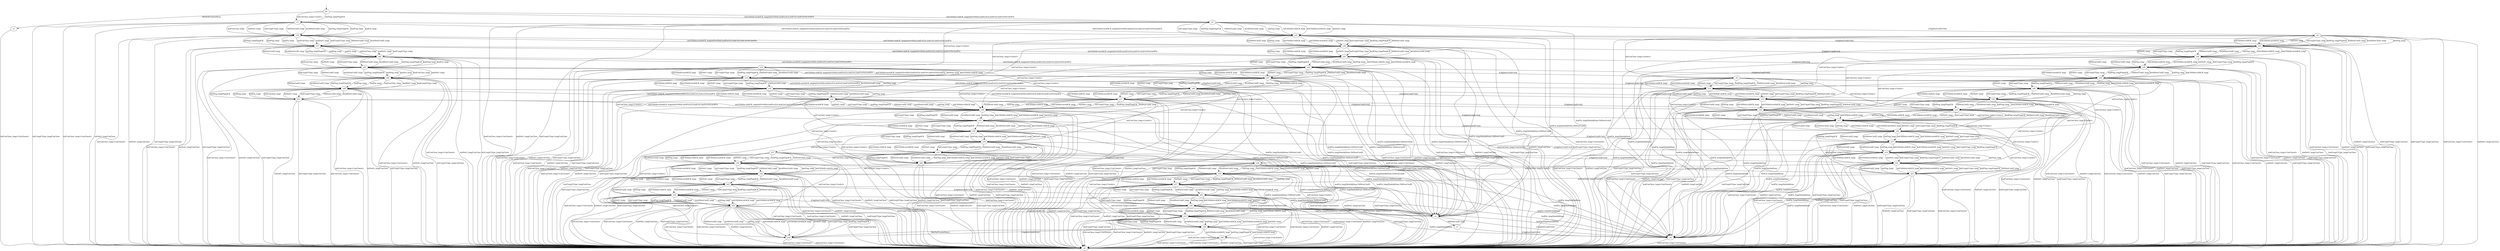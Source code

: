 digraph "../results/s2n-quicModels/s2n-quic-B-B-l-0/learnedModel" {
s0 [label=s0];
s1 [label=s1];
s2 [label=s2];
s3 [label=s3];
s4 [label=s4];
s5 [label=s5];
s6 [label=s6];
s7 [label=s7];
s8 [label=s8];
s9 [label=s9];
s10 [label=s10];
s11 [label=s11];
s12 [label=s12];
s13 [label=s13];
s14 [label=s14];
s15 [label=s15];
s16 [label=s16];
s17 [label=s17];
s18 [label=s18];
s19 [label=s19];
s20 [label=s20];
s21 [label=s21];
s22 [label=s22];
s23 [label=s23];
s24 [label=s24];
s25 [label=s25];
s26 [label=s26];
s27 [label=s27];
s28 [label=s28];
s29 [label=s29];
s30 [label=s30];
s31 [label=s31];
s32 [label=s32];
s33 [label=s33];
s34 [label=s34];
s35 [label=s35];
s36 [label=s36];
s37 [label=s37];
s38 [label=s38];
s39 [label=s39];
s40 [label=s40];
s41 [label=s41];
s42 [label=s42];
s43 [label=s43];
s44 [label=s44];
s45 [label=s45];
s46 [label=s46];
s47 [label=s47];
s48 [label=s48];
s49 [label=s49];
s50 [label=s50];
s51 [label=s51];
s52 [label=s52];
s53 [label=s53];
s54 [label=s54];
s55 [label=s55];
s56 [label=s56];
s57 [label=s57];
s58 [label=s58];
s59 [label=s59];
s60 [label=s60];
s61 [label=s61];
s62 [label=s62];
s63 [label=s63];
s64 [label=s64];
s0 -> s3  [label="initPing_long/PingACK "];
s0 -> s3  [label="initConClose_long/<ConAct> "];
s0 -> s2  [label="initCltHello-vldACK_long/initSvrHello,hndEncExt,hndCert,hndCertVer,hndFin "];
s0 -> s2  [label="initCltHello-invldACK_long/initSvrHello,hndEncExt,hndCert,hndCertVer,hndFin "];
s0 -> s1  [label="[RmPadFrmInitPkts]/ "];
s1 -> s6  [label="initConClose_long/<ConClosed> "];
s2 -> s35  [label="initPing_long/ "];
s2 -> s10  [label="initConClose_long/<ConAct> "];
s2 -> s35  [label="initCltHello-vldACK_long/ "];
s2 -> s35  [label="initCltHello-invldACK_long/ "];
s2 -> s35  [label="initNoFr_long/ "];
s2 -> s35  [label="initUnxpFrType_long/ "];
s2 -> s35  [label="hndPing_long/PingACK "];
s2 -> s5  [label="hndFin_long/HndshkDone,VldNewConID "];
s2 -> s6  [label="hndConClose_long/<ConClosed> "];
s2 -> s6  [label="hndNoFr_long/ConClose "];
s2 -> s6  [label="hndUnxpFrType_long/ConClose "];
s2 -> s35  [label="VldNewConID_long/ "];
s2 -> s35  [label="InvldNewConID_long/ "];
s2 -> s4  [label="[ChgDestConID-Ori]/ "];
s3 -> s34  [label="initPing_long/PingACK "];
s3 -> s6  [label="initConClose_long/<ConClosed> "];
s3 -> s35  [label="initCltHello-vldACK_long/initSvrHello,hndEncExt,hndCert,hndCertVer,hndFin "];
s3 -> s35  [label="initCltHello-invldACK_long/initSvrHello,hndEncExt,hndCert,hndCertVer,hndFin "];
s3 -> s6  [label="initNoFr_long/ConClose "];
s3 -> s6  [label="initUnxpFrType_long/ConClose "];
s3 -> s34  [label="hndPing_long/ "];
s3 -> s34  [label="hndFin_long/ "];
s3 -> s34  [label="hndConClose_long/ "];
s3 -> s34  [label="hndNoFr_long/ "];
s3 -> s34  [label="hndUnxpFrType_long/ "];
s3 -> s34  [label="VldNewConID_long/ "];
s3 -> s34  [label="InvldNewConID_long/ "];
s4 -> s33  [label="initPing_long/ "];
s4 -> s9  [label="initConClose_long/<ConAct> "];
s4 -> s33  [label="initCltHello-vldACK_long/ "];
s4 -> s33  [label="initCltHello-invldACK_long/ "];
s4 -> s33  [label="initNoFr_long/ "];
s4 -> s33  [label="initUnxpFrType_long/ "];
s4 -> s33  [label="hndPing_long/PingACK "];
s4 -> s8  [label="hndFin_long/HndshkDone "];
s4 -> s6  [label="hndConClose_long/<ConClosed> "];
s4 -> s6  [label="hndNoFr_long/ConClose "];
s4 -> s6  [label="hndUnxpFrType_long/ConClose "];
s4 -> s33  [label="VldNewConID_long/ "];
s4 -> s33  [label="InvldNewConID_long/ "];
s5 -> s7  [label="VldNewConID_long/ "];
s5 -> s8  [label="[ChgDestConID-Ori]/ "];
s7 -> s8  [label="[ChgDestConID-Ori]/ "];
s8 -> s6  [label="hndConClose_long/<ConClosed> "];
s9 -> s14  [label="initPing_long/ "];
s9 -> s13  [label="initConClose_long/<ConAct> "];
s9 -> s14  [label="initCltHello-vldACK_long/ "];
s9 -> s14  [label="initCltHello-invldACK_long/ "];
s9 -> s14  [label="initNoFr_long/ "];
s9 -> s14  [label="initUnxpFrType_long/ "];
s9 -> s14  [label="hndPing_long/PingACK "];
s9 -> s8  [label="hndFin_long/HndshkDone "];
s9 -> s6  [label="hndConClose_long/<ConClosed> "];
s9 -> s6  [label="hndNoFr_long/ConClose "];
s9 -> s6  [label="hndUnxpFrType_long/ConClose "];
s9 -> s14  [label="VldNewConID_long/ "];
s9 -> s14  [label="InvldNewConID_long/ "];
s10 -> s12  [label="initPing_long/ "];
s10 -> s11  [label="initConClose_long/<ConAct> "];
s10 -> s12  [label="initCltHello-vldACK_long/ "];
s10 -> s12  [label="initCltHello-invldACK_long/ "];
s10 -> s12  [label="initNoFr_long/ "];
s10 -> s12  [label="initUnxpFrType_long/ "];
s10 -> s12  [label="hndPing_long/PingACK "];
s10 -> s5  [label="hndFin_long/HndshkDone,VldNewConID "];
s10 -> s6  [label="hndConClose_long/<ConClosed> "];
s10 -> s6  [label="hndNoFr_long/ConClose "];
s10 -> s6  [label="hndUnxpFrType_long/ConClose "];
s10 -> s12  [label="VldNewConID_long/ "];
s10 -> s12  [label="InvldNewConID_long/ "];
s10 -> s9  [label="[ChgDestConID-Ori]/ "];
s11 -> s20  [label="initPing_long/ "];
s11 -> s19  [label="initConClose_long/<ConAct> "];
s11 -> s20  [label="initCltHello-vldACK_long/ "];
s11 -> s20  [label="initCltHello-invldACK_long/ "];
s11 -> s20  [label="initNoFr_long/ "];
s11 -> s20  [label="initUnxpFrType_long/ "];
s11 -> s20  [label="hndPing_long/PingACK "];
s11 -> s5  [label="hndFin_long/HndshkDone,VldNewConID "];
s11 -> s6  [label="hndConClose_long/<ConClosed> "];
s11 -> s6  [label="hndNoFr_long/ConClose "];
s11 -> s6  [label="hndUnxpFrType_long/ConClose "];
s11 -> s20  [label="VldNewConID_long/ "];
s11 -> s20  [label="InvldNewConID_long/ "];
s11 -> s13  [label="[ChgDestConID-Ori]/ "];
s12 -> s18  [label="initPing_long/ "];
s12 -> s20  [label="initConClose_long/<ConAct> "];
s12 -> s18  [label="initCltHello-vldACK_long/ "];
s12 -> s18  [label="initCltHello-invldACK_long/ "];
s12 -> s18  [label="initNoFr_long/ "];
s12 -> s18  [label="initUnxpFrType_long/ "];
s12 -> s18  [label="hndPing_long/PingACK "];
s12 -> s5  [label="hndFin_long/HndshkDone,VldNewConID "];
s12 -> s6  [label="hndConClose_long/<ConClosed> "];
s12 -> s6  [label="hndNoFr_long/ConClose "];
s12 -> s6  [label="hndUnxpFrType_long/ConClose "];
s12 -> s18  [label="VldNewConID_long/ "];
s12 -> s18  [label="InvldNewConID_long/ "];
s12 -> s14  [label="[ChgDestConID-Ori]/ "];
s13 -> s17  [label="initPing_long/ "];
s13 -> s16  [label="initConClose_long/<ConAct> "];
s13 -> s17  [label="initCltHello-vldACK_long/ "];
s13 -> s17  [label="initCltHello-invldACK_long/ "];
s13 -> s17  [label="initNoFr_long/ "];
s13 -> s17  [label="initUnxpFrType_long/ "];
s13 -> s17  [label="hndPing_long/PingACK "];
s13 -> s8  [label="hndFin_long/HndshkDone "];
s13 -> s6  [label="hndConClose_long/<ConClosed> "];
s13 -> s6  [label="hndNoFr_long/ConClose "];
s13 -> s6  [label="hndUnxpFrType_long/ConClose "];
s13 -> s17  [label="VldNewConID_long/ "];
s13 -> s17  [label="InvldNewConID_long/ "];
s14 -> s15  [label="initPing_long/ "];
s14 -> s17  [label="initConClose_long/<ConAct> "];
s14 -> s15  [label="initCltHello-vldACK_long/ "];
s14 -> s15  [label="initCltHello-invldACK_long/ "];
s14 -> s15  [label="initNoFr_long/ "];
s14 -> s15  [label="initUnxpFrType_long/ "];
s14 -> s15  [label="hndPing_long/PingACK "];
s14 -> s8  [label="hndFin_long/HndshkDone "];
s14 -> s6  [label="hndConClose_long/<ConClosed> "];
s14 -> s6  [label="hndNoFr_long/ConClose "];
s14 -> s6  [label="hndUnxpFrType_long/ConClose "];
s14 -> s15  [label="VldNewConID_long/ "];
s14 -> s15  [label="InvldNewConID_long/ "];
s15 -> s32  [label="initPing_long/ "];
s15 -> s26  [label="initConClose_long/<ConAct> "];
s15 -> s32  [label="initCltHello-vldACK_long/ "];
s15 -> s32  [label="initCltHello-invldACK_long/ "];
s15 -> s32  [label="initNoFr_long/ "];
s15 -> s32  [label="initUnxpFrType_long/ "];
s15 -> s32  [label="hndPing_long/PingACK "];
s15 -> s8  [label="hndFin_long/HndshkDone "];
s15 -> s6  [label="hndConClose_long/<ConClosed> "];
s15 -> s6  [label="hndNoFr_long/ConClose "];
s15 -> s6  [label="hndUnxpFrType_long/ConClose "];
s15 -> s32  [label="VldNewConID_long/ "];
s15 -> s32  [label="InvldNewConID_long/ "];
s16 -> s25  [label="initPing_long/ "];
s16 -> s24  [label="initConClose_long/<ConAct> "];
s16 -> s25  [label="initCltHello-vldACK_long/ "];
s16 -> s25  [label="initCltHello-invldACK_long/ "];
s16 -> s25  [label="initNoFr_long/ "];
s16 -> s25  [label="initUnxpFrType_long/ "];
s16 -> s25  [label="hndPing_long/PingACK "];
s16 -> s8  [label="hndFin_long/HndshkDone "];
s16 -> s6  [label="hndConClose_long/<ConClosed> "];
s16 -> s6  [label="hndNoFr_long/ConClose "];
s16 -> s6  [label="hndUnxpFrType_long/ConClose "];
s16 -> s25  [label="VldNewConID_long/ "];
s16 -> s25  [label="InvldNewConID_long/ "];
s17 -> s26  [label="initPing_long/ "];
s17 -> s25  [label="initConClose_long/<ConAct> "];
s17 -> s26  [label="initCltHello-vldACK_long/ "];
s17 -> s26  [label="initCltHello-invldACK_long/ "];
s17 -> s26  [label="initNoFr_long/ "];
s17 -> s26  [label="initUnxpFrType_long/ "];
s17 -> s26  [label="hndPing_long/PingACK "];
s17 -> s8  [label="hndFin_long/HndshkDone "];
s17 -> s6  [label="hndConClose_long/<ConClosed> "];
s17 -> s6  [label="hndNoFr_long/ConClose "];
s17 -> s6  [label="hndUnxpFrType_long/ConClose "];
s17 -> s26  [label="VldNewConID_long/ "];
s17 -> s26  [label="InvldNewConID_long/ "];
s18 -> s31  [label="initPing_long/ "];
s18 -> s23  [label="initConClose_long/<ConAct> "];
s18 -> s31  [label="initCltHello-vldACK_long/ "];
s18 -> s31  [label="initCltHello-invldACK_long/ "];
s18 -> s31  [label="initNoFr_long/ "];
s18 -> s31  [label="initUnxpFrType_long/ "];
s18 -> s31  [label="hndPing_long/PingACK "];
s18 -> s5  [label="hndFin_long/HndshkDone,VldNewConID "];
s18 -> s6  [label="hndConClose_long/<ConClosed> "];
s18 -> s6  [label="hndNoFr_long/ConClose "];
s18 -> s6  [label="hndUnxpFrType_long/ConClose "];
s18 -> s31  [label="VldNewConID_long/ "];
s18 -> s31  [label="InvldNewConID_long/ "];
s18 -> s15  [label="[ChgDestConID-Ori]/ "];
s19 -> s22  [label="initPing_long/ "];
s19 -> s21  [label="initConClose_long/<ConAct> "];
s19 -> s22  [label="initCltHello-vldACK_long/ "];
s19 -> s22  [label="initCltHello-invldACK_long/ "];
s19 -> s22  [label="initNoFr_long/ "];
s19 -> s22  [label="initUnxpFrType_long/ "];
s19 -> s22  [label="hndPing_long/PingACK "];
s19 -> s5  [label="hndFin_long/HndshkDone,VldNewConID "];
s19 -> s6  [label="hndConClose_long/<ConClosed> "];
s19 -> s6  [label="hndNoFr_long/ConClose "];
s19 -> s6  [label="hndUnxpFrType_long/ConClose "];
s19 -> s22  [label="VldNewConID_long/ "];
s19 -> s22  [label="InvldNewConID_long/ "];
s19 -> s16  [label="[ChgDestConID-Ori]/ "];
s20 -> s23  [label="initPing_long/ "];
s20 -> s22  [label="initConClose_long/<ConAct> "];
s20 -> s23  [label="initCltHello-vldACK_long/ "];
s20 -> s23  [label="initCltHello-invldACK_long/ "];
s20 -> s23  [label="initNoFr_long/ "];
s20 -> s23  [label="initUnxpFrType_long/ "];
s20 -> s23  [label="hndPing_long/PingACK "];
s20 -> s5  [label="hndFin_long/HndshkDone,VldNewConID "];
s20 -> s6  [label="hndConClose_long/<ConClosed> "];
s20 -> s6  [label="hndNoFr_long/ConClose "];
s20 -> s6  [label="hndUnxpFrType_long/ConClose "];
s20 -> s23  [label="VldNewConID_long/ "];
s20 -> s23  [label="InvldNewConID_long/ "];
s20 -> s17  [label="[ChgDestConID-Ori]/ "];
s21 -> s55  [label="initPing_long/ "];
s21 -> s30  [label="initConClose_long/<ConAct> "];
s21 -> s55  [label="initCltHello-vldACK_long/ "];
s21 -> s55  [label="initCltHello-invldACK_long/ "];
s21 -> s55  [label="initNoFr_long/ "];
s21 -> s55  [label="initUnxpFrType_long/ "];
s21 -> s55  [label="hndPing_long/PingACK "];
s21 -> s5  [label="hndFin_long/HndshkDone,VldNewConID "];
s21 -> s6  [label="hndConClose_long/<ConClosed> "];
s21 -> s6  [label="hndNoFr_long/ConClose "];
s21 -> s6  [label="hndUnxpFrType_long/ConClose "];
s21 -> s55  [label="VldNewConID_long/ "];
s21 -> s55  [label="InvldNewConID_long/ "];
s21 -> s24  [label="[ChgDestConID-Ori]/ "];
s22 -> s64  [label="initPing_long/ "];
s22 -> s55  [label="initConClose_long/<ConAct> "];
s22 -> s64  [label="initCltHello-vldACK_long/ "];
s22 -> s64  [label="initCltHello-invldACK_long/ "];
s22 -> s64  [label="initNoFr_long/ "];
s22 -> s64  [label="initUnxpFrType_long/ "];
s22 -> s64  [label="hndPing_long/PingACK "];
s22 -> s5  [label="hndFin_long/HndshkDone,VldNewConID "];
s22 -> s6  [label="hndConClose_long/<ConClosed> "];
s22 -> s6  [label="hndNoFr_long/ConClose "];
s22 -> s6  [label="hndUnxpFrType_long/ConClose "];
s22 -> s64  [label="VldNewConID_long/ "];
s22 -> s64  [label="InvldNewConID_long/ "];
s22 -> s25  [label="[ChgDestConID-Ori]/ "];
s23 -> s29  [label="initPing_long/ "];
s23 -> s64  [label="initConClose_long/<ConAct> "];
s23 -> s29  [label="initCltHello-vldACK_long/ "];
s23 -> s29  [label="initCltHello-invldACK_long/ "];
s23 -> s29  [label="initNoFr_long/ "];
s23 -> s29  [label="initUnxpFrType_long/ "];
s23 -> s29  [label="hndPing_long/PingACK "];
s23 -> s5  [label="hndFin_long/HndshkDone,VldNewConID "];
s23 -> s6  [label="hndConClose_long/<ConClosed> "];
s23 -> s6  [label="hndNoFr_long/ConClose "];
s23 -> s6  [label="hndUnxpFrType_long/ConClose "];
s23 -> s29  [label="VldNewConID_long/ "];
s23 -> s29  [label="InvldNewConID_long/ "];
s23 -> s26  [label="[ChgDestConID-Ori]/ "];
s24 -> s54  [label="initPing_long/ "];
s24 -> s28  [label="initConClose_long/<ConAct> "];
s24 -> s54  [label="initCltHello-vldACK_long/ "];
s24 -> s54  [label="initCltHello-invldACK_long/ "];
s24 -> s54  [label="initNoFr_long/ "];
s24 -> s54  [label="initUnxpFrType_long/ "];
s24 -> s54  [label="hndPing_long/PingACK "];
s24 -> s8  [label="hndFin_long/HndshkDone "];
s24 -> s6  [label="hndConClose_long/<ConClosed> "];
s24 -> s6  [label="hndNoFr_long/ConClose "];
s24 -> s6  [label="hndUnxpFrType_long/ConClose "];
s24 -> s54  [label="VldNewConID_long/ "];
s24 -> s54  [label="InvldNewConID_long/ "];
s25 -> s63  [label="initPing_long/ "];
s25 -> s54  [label="initConClose_long/<ConAct> "];
s25 -> s63  [label="initCltHello-vldACK_long/ "];
s25 -> s63  [label="initCltHello-invldACK_long/ "];
s25 -> s63  [label="initNoFr_long/ "];
s25 -> s63  [label="initUnxpFrType_long/ "];
s25 -> s63  [label="hndPing_long/PingACK "];
s25 -> s8  [label="hndFin_long/HndshkDone "];
s25 -> s6  [label="hndConClose_long/<ConClosed> "];
s25 -> s6  [label="hndNoFr_long/ConClose "];
s25 -> s6  [label="hndUnxpFrType_long/ConClose "];
s25 -> s63  [label="VldNewConID_long/ "];
s25 -> s63  [label="InvldNewConID_long/ "];
s26 -> s27  [label="initPing_long/ "];
s26 -> s63  [label="initConClose_long/<ConAct> "];
s26 -> s27  [label="initCltHello-vldACK_long/ "];
s26 -> s27  [label="initCltHello-invldACK_long/ "];
s26 -> s27  [label="initNoFr_long/ "];
s26 -> s27  [label="initUnxpFrType_long/ "];
s26 -> s27  [label="hndPing_long/PingACK "];
s26 -> s8  [label="hndFin_long/HndshkDone "];
s26 -> s6  [label="hndConClose_long/<ConClosed> "];
s26 -> s6  [label="hndNoFr_long/ConClose "];
s26 -> s6  [label="hndUnxpFrType_long/ConClose "];
s26 -> s27  [label="VldNewConID_long/ "];
s26 -> s27  [label="InvldNewConID_long/ "];
s27 -> s16  [label="initPing_long/ "];
s27 -> s63  [label="initConClose_long/<ConAct> "];
s27 -> s16  [label="initCltHello-vldACK_long/ "];
s27 -> s16  [label="initCltHello-invldACK_long/ "];
s27 -> s16  [label="initNoFr_long/ "];
s27 -> s16  [label="initUnxpFrType_long/ "];
s27 -> s16  [label="hndPing_long/PingACK "];
s27 -> s8  [label="hndFin_long/HndshkDone "];
s27 -> s6  [label="hndConClose_long/<ConClosed> "];
s27 -> s6  [label="hndNoFr_long/ConClose "];
s27 -> s6  [label="hndUnxpFrType_long/ConClose "];
s27 -> s16  [label="VldNewConID_long/ "];
s27 -> s16  [label="InvldNewConID_long/ "];
s28 -> s53  [label="initPing_long/ "];
s28 -> s6  [label="initConClose_long/<ConClosed> "];
s28 -> s53  [label="initCltHello-vldACK_long/ "];
s28 -> s53  [label="initCltHello-invldACK_long/ "];
s28 -> s53  [label="initNoFr_long/ "];
s28 -> s53  [label="initUnxpFrType_long/ "];
s28 -> s53  [label="hndPing_long/PingACK "];
s28 -> s8  [label="hndFin_long/HndshkDone "];
s28 -> s6  [label="hndConClose_long/<ConClosed> "];
s28 -> s6  [label="hndNoFr_long/ConClose "];
s28 -> s6  [label="hndUnxpFrType_long/ConClose "];
s28 -> s53  [label="VldNewConID_long/ "];
s28 -> s53  [label="InvldNewConID_long/ "];
s29 -> s19  [label="initPing_long/ "];
s29 -> s64  [label="initConClose_long/<ConAct> "];
s29 -> s19  [label="initCltHello-vldACK_long/ "];
s29 -> s19  [label="initCltHello-invldACK_long/ "];
s29 -> s19  [label="initNoFr_long/ "];
s29 -> s19  [label="initUnxpFrType_long/ "];
s29 -> s19  [label="hndPing_long/PingACK "];
s29 -> s5  [label="hndFin_long/HndshkDone,VldNewConID "];
s29 -> s6  [label="hndConClose_long/<ConClosed> "];
s29 -> s6  [label="hndNoFr_long/ConClose "];
s29 -> s6  [label="hndUnxpFrType_long/ConClose "];
s29 -> s19  [label="VldNewConID_long/ "];
s29 -> s19  [label="InvldNewConID_long/ "];
s29 -> s27  [label="[ChgDestConID-Ori]/ "];
s30 -> s52  [label="initPing_long/ "];
s30 -> s6  [label="initConClose_long/<ConClosed> "];
s30 -> s52  [label="initCltHello-vldACK_long/ "];
s30 -> s52  [label="initCltHello-invldACK_long/ "];
s30 -> s52  [label="initNoFr_long/ "];
s30 -> s52  [label="initUnxpFrType_long/ "];
s30 -> s52  [label="hndPing_long/PingACK "];
s30 -> s5  [label="hndFin_long/HndshkDone,VldNewConID "];
s30 -> s6  [label="hndConClose_long/<ConClosed> "];
s30 -> s6  [label="hndNoFr_long/ConClose "];
s30 -> s6  [label="hndUnxpFrType_long/ConClose "];
s30 -> s52  [label="VldNewConID_long/ "];
s30 -> s52  [label="InvldNewConID_long/ "];
s30 -> s28  [label="[ChgDestConID-Ori]/ "];
s31 -> s20  [label="initPing_long/ "];
s31 -> s29  [label="initConClose_long/<ConAct> "];
s31 -> s20  [label="initCltHello-vldACK_long/ "];
s31 -> s20  [label="initCltHello-invldACK_long/ "];
s31 -> s20  [label="initNoFr_long/ "];
s31 -> s20  [label="initUnxpFrType_long/ "];
s31 -> s20  [label="hndPing_long/PingACK "];
s31 -> s5  [label="hndFin_long/HndshkDone,VldNewConID "];
s31 -> s6  [label="hndConClose_long/<ConClosed> "];
s31 -> s6  [label="hndNoFr_long/ConClose "];
s31 -> s6  [label="hndUnxpFrType_long/ConClose "];
s31 -> s20  [label="VldNewConID_long/ "];
s31 -> s20  [label="InvldNewConID_long/ "];
s31 -> s32  [label="[ChgDestConID-Ori]/ "];
s32 -> s17  [label="initPing_long/ "];
s32 -> s27  [label="initConClose_long/<ConAct> "];
s32 -> s17  [label="initCltHello-vldACK_long/ "];
s32 -> s17  [label="initCltHello-invldACK_long/ "];
s32 -> s17  [label="initNoFr_long/ "];
s32 -> s17  [label="initUnxpFrType_long/ "];
s32 -> s17  [label="hndPing_long/PingACK "];
s32 -> s8  [label="hndFin_long/HndshkDone "];
s32 -> s6  [label="hndConClose_long/<ConClosed> "];
s32 -> s6  [label="hndNoFr_long/ConClose "];
s32 -> s6  [label="hndUnxpFrType_long/ConClose "];
s32 -> s17  [label="VldNewConID_long/ "];
s32 -> s17  [label="InvldNewConID_long/ "];
s33 -> s38  [label="initPing_long/ "];
s33 -> s14  [label="initConClose_long/<ConAct> "];
s33 -> s38  [label="initCltHello-vldACK_long/ "];
s33 -> s38  [label="initCltHello-invldACK_long/ "];
s33 -> s38  [label="initNoFr_long/ "];
s33 -> s38  [label="initUnxpFrType_long/ "];
s33 -> s38  [label="hndPing_long/PingACK "];
s33 -> s8  [label="hndFin_long/HndshkDone "];
s33 -> s6  [label="hndConClose_long/<ConClosed> "];
s33 -> s6  [label="hndNoFr_long/ConClose "];
s33 -> s6  [label="hndUnxpFrType_long/ConClose "];
s33 -> s38  [label="VldNewConID_long/ "];
s33 -> s38  [label="InvldNewConID_long/ "];
s34 -> s37  [label="initPing_long/PingACK "];
s34 -> s6  [label="initConClose_long/<ConClosed> "];
s34 -> s36  [label="initCltHello-vldACK_long/initSvrHello,hndEncExt,hndCert,hndCertVer,hndFin "];
s34 -> s36  [label="initCltHello-invldACK_long/initSvrHello,hndEncExt,hndCert,hndCertVer,hndFin "];
s34 -> s6  [label="initNoFr_long/ConClose "];
s34 -> s6  [label="initUnxpFrType_long/ConClose "];
s34 -> s37  [label="hndPing_long/ "];
s34 -> s37  [label="hndFin_long/ "];
s34 -> s37  [label="hndConClose_long/ "];
s34 -> s37  [label="hndNoFr_long/ "];
s34 -> s37  [label="hndUnxpFrType_long/ "];
s34 -> s37  [label="VldNewConID_long/ "];
s34 -> s37  [label="InvldNewConID_long/ "];
s35 -> s36  [label="initPing_long/ "];
s35 -> s12  [label="initConClose_long/<ConAct> "];
s35 -> s36  [label="initCltHello-vldACK_long/ "];
s35 -> s36  [label="initCltHello-invldACK_long/ "];
s35 -> s36  [label="initNoFr_long/ "];
s35 -> s36  [label="initUnxpFrType_long/ "];
s35 -> s36  [label="hndPing_long/PingACK "];
s35 -> s5  [label="hndFin_long/HndshkDone,VldNewConID "];
s35 -> s6  [label="hndConClose_long/<ConClosed> "];
s35 -> s6  [label="hndNoFr_long/ConClose "];
s35 -> s6  [label="hndUnxpFrType_long/ConClose "];
s35 -> s36  [label="VldNewConID_long/ "];
s35 -> s36  [label="InvldNewConID_long/ "];
s35 -> s33  [label="[ChgDestConID-Ori]/ "];
s36 -> s41  [label="initPing_long/ "];
s36 -> s18  [label="initConClose_long/<ConAct> "];
s36 -> s41  [label="initCltHello-vldACK_long/ "];
s36 -> s41  [label="initCltHello-invldACK_long/ "];
s36 -> s41  [label="initNoFr_long/ "];
s36 -> s41  [label="initUnxpFrType_long/ "];
s36 -> s41  [label="hndPing_long/PingACK "];
s36 -> s5  [label="hndFin_long/HndshkDone,VldNewConID "];
s36 -> s6  [label="hndConClose_long/<ConClosed> "];
s36 -> s6  [label="hndNoFr_long/ConClose "];
s36 -> s6  [label="hndUnxpFrType_long/ConClose "];
s36 -> s41  [label="VldNewConID_long/ "];
s36 -> s41  [label="InvldNewConID_long/ "];
s36 -> s38  [label="[ChgDestConID-Ori]/ "];
s37 -> s40  [label="initPing_long/PingACK "];
s37 -> s6  [label="initConClose_long/<ConClosed> "];
s37 -> s41  [label="initCltHello-vldACK_long/initSvrHello,hndEncExt,hndCert,hndCertVer,hndFin "];
s37 -> s41  [label="initCltHello-invldACK_long/initSvrHello,hndEncExt,hndCert,hndCertVer,hndFin "];
s37 -> s6  [label="initNoFr_long/ConClose "];
s37 -> s6  [label="initUnxpFrType_long/ConClose "];
s37 -> s40  [label="hndPing_long/ "];
s37 -> s40  [label="hndFin_long/ "];
s37 -> s40  [label="hndConClose_long/ "];
s37 -> s40  [label="hndNoFr_long/ "];
s37 -> s40  [label="hndUnxpFrType_long/ "];
s37 -> s40  [label="VldNewConID_long/ "];
s37 -> s40  [label="InvldNewConID_long/ "];
s38 -> s39  [label="initPing_long/ "];
s38 -> s15  [label="initConClose_long/<ConAct> "];
s38 -> s39  [label="initCltHello-vldACK_long/ "];
s38 -> s39  [label="initCltHello-invldACK_long/ "];
s38 -> s39  [label="initNoFr_long/ "];
s38 -> s39  [label="initUnxpFrType_long/ "];
s38 -> s39  [label="hndPing_long/PingACK "];
s38 -> s8  [label="hndFin_long/HndshkDone "];
s38 -> s6  [label="hndConClose_long/<ConClosed> "];
s38 -> s6  [label="hndNoFr_long/ConClose "];
s38 -> s6  [label="hndUnxpFrType_long/ConClose "];
s38 -> s39  [label="VldNewConID_long/ "];
s38 -> s39  [label="InvldNewConID_long/ "];
s39 -> s44  [label="initPing_long/ "];
s39 -> s32  [label="initConClose_long/<ConAct> "];
s39 -> s44  [label="initCltHello-vldACK_long/ "];
s39 -> s44  [label="initCltHello-invldACK_long/ "];
s39 -> s44  [label="initNoFr_long/ "];
s39 -> s44  [label="initUnxpFrType_long/ "];
s39 -> s44  [label="hndPing_long/PingACK "];
s39 -> s8  [label="hndFin_long/HndshkDone "];
s39 -> s6  [label="hndConClose_long/<ConClosed> "];
s39 -> s6  [label="hndNoFr_long/ConClose "];
s39 -> s6  [label="hndUnxpFrType_long/ConClose "];
s39 -> s44  [label="VldNewConID_long/ "];
s39 -> s44  [label="InvldNewConID_long/ "];
s40 -> s43  [label="initPing_long/PingACK "];
s40 -> s6  [label="initConClose_long/<ConClosed> "];
s40 -> s42  [label="initCltHello-vldACK_long/initSvrHello,hndEncExt,hndCert,hndCertVer,hndFin "];
s40 -> s42  [label="initCltHello-invldACK_long/initSvrHello,hndEncExt,hndCert,hndCertVer,hndFin "];
s40 -> s6  [label="initNoFr_long/ConClose "];
s40 -> s6  [label="initUnxpFrType_long/ConClose "];
s40 -> s43  [label="hndPing_long/ "];
s40 -> s43  [label="hndFin_long/ "];
s40 -> s43  [label="hndConClose_long/ "];
s40 -> s43  [label="hndNoFr_long/ "];
s40 -> s43  [label="hndUnxpFrType_long/ "];
s40 -> s43  [label="VldNewConID_long/ "];
s40 -> s43  [label="InvldNewConID_long/ "];
s41 -> s42  [label="initPing_long/ "];
s41 -> s31  [label="initConClose_long/<ConAct> "];
s41 -> s42  [label="initCltHello-vldACK_long/ "];
s41 -> s42  [label="initCltHello-invldACK_long/ "];
s41 -> s42  [label="initNoFr_long/ "];
s41 -> s42  [label="initUnxpFrType_long/ "];
s41 -> s42  [label="hndPing_long/PingACK "];
s41 -> s5  [label="hndFin_long/HndshkDone,VldNewConID "];
s41 -> s6  [label="hndConClose_long/<ConClosed> "];
s41 -> s6  [label="hndNoFr_long/ConClose "];
s41 -> s6  [label="hndUnxpFrType_long/ConClose "];
s41 -> s42  [label="VldNewConID_long/ "];
s41 -> s42  [label="InvldNewConID_long/ "];
s41 -> s39  [label="[ChgDestConID-Ori]/ "];
s42 -> s47  [label="initPing_long/ "];
s42 -> s20  [label="initConClose_long/<ConAct> "];
s42 -> s47  [label="initCltHello-vldACK_long/ "];
s42 -> s47  [label="initCltHello-invldACK_long/ "];
s42 -> s47  [label="initNoFr_long/ "];
s42 -> s47  [label="initUnxpFrType_long/ "];
s42 -> s47  [label="hndPing_long/PingACK "];
s42 -> s5  [label="hndFin_long/HndshkDone,VldNewConID "];
s42 -> s6  [label="hndConClose_long/<ConClosed> "];
s42 -> s6  [label="hndNoFr_long/ConClose "];
s42 -> s6  [label="hndUnxpFrType_long/ConClose "];
s42 -> s47  [label="VldNewConID_long/ "];
s42 -> s47  [label="InvldNewConID_long/ "];
s42 -> s44  [label="[ChgDestConID-Ori]/ "];
s43 -> s46  [label="initPing_long/PingACK "];
s43 -> s6  [label="initConClose_long/<ConClosed> "];
s43 -> s47  [label="initCltHello-vldACK_long/initSvrHello,hndEncExt,hndCert,hndCertVer,hndFin "];
s43 -> s47  [label="initCltHello-invldACK_long/initSvrHello,hndEncExt,hndCert,hndCertVer,hndFin "];
s43 -> s6  [label="initNoFr_long/ConClose "];
s43 -> s6  [label="initUnxpFrType_long/ConClose "];
s43 -> s46  [label="hndPing_long/ "];
s43 -> s46  [label="hndFin_long/ "];
s43 -> s46  [label="hndConClose_long/ "];
s43 -> s46  [label="hndNoFr_long/ "];
s43 -> s46  [label="hndUnxpFrType_long/ "];
s43 -> s46  [label="VldNewConID_long/ "];
s43 -> s46  [label="InvldNewConID_long/ "];
s44 -> s45  [label="initPing_long/ "];
s44 -> s17  [label="initConClose_long/<ConAct> "];
s44 -> s45  [label="initCltHello-vldACK_long/ "];
s44 -> s45  [label="initCltHello-invldACK_long/ "];
s44 -> s45  [label="initNoFr_long/ "];
s44 -> s45  [label="initUnxpFrType_long/ "];
s44 -> s45  [label="hndPing_long/PingACK "];
s44 -> s8  [label="hndFin_long/HndshkDone "];
s44 -> s6  [label="hndConClose_long/<ConClosed> "];
s44 -> s6  [label="hndNoFr_long/ConClose "];
s44 -> s6  [label="hndUnxpFrType_long/ConClose "];
s44 -> s45  [label="VldNewConID_long/ "];
s44 -> s45  [label="InvldNewConID_long/ "];
s45 -> s50  [label="initPing_long/ "];
s45 -> s26  [label="initConClose_long/<ConAct> "];
s45 -> s50  [label="initCltHello-vldACK_long/ "];
s45 -> s50  [label="initCltHello-invldACK_long/ "];
s45 -> s50  [label="initNoFr_long/ "];
s45 -> s50  [label="initUnxpFrType_long/ "];
s45 -> s50  [label="hndPing_long/PingACK "];
s45 -> s8  [label="hndFin_long/HndshkDone "];
s45 -> s6  [label="hndConClose_long/<ConClosed> "];
s45 -> s6  [label="hndNoFr_long/ConClose "];
s45 -> s6  [label="hndUnxpFrType_long/ConClose "];
s45 -> s50  [label="VldNewConID_long/ "];
s45 -> s50  [label="InvldNewConID_long/ "];
s46 -> s49  [label="initPing_long/PingACK "];
s46 -> s6  [label="initConClose_long/<ConClosed> "];
s46 -> s48  [label="initCltHello-vldACK_long/initSvrHello,hndEncExt,hndCert,hndCertVer,hndFin "];
s46 -> s48  [label="initCltHello-invldACK_long/initSvrHello,hndEncExt,hndCert,hndCertVer,hndFin "];
s46 -> s6  [label="initNoFr_long/ConClose "];
s46 -> s6  [label="initUnxpFrType_long/ConClose "];
s46 -> s49  [label="hndPing_long/ "];
s46 -> s49  [label="hndFin_long/ "];
s46 -> s49  [label="hndConClose_long/ "];
s46 -> s49  [label="hndNoFr_long/ "];
s46 -> s49  [label="hndUnxpFrType_long/ "];
s46 -> s49  [label="VldNewConID_long/ "];
s46 -> s49  [label="InvldNewConID_long/ "];
s47 -> s48  [label="initPing_long/ "];
s47 -> s23  [label="initConClose_long/<ConAct> "];
s47 -> s48  [label="initCltHello-vldACK_long/ "];
s47 -> s48  [label="initCltHello-invldACK_long/ "];
s47 -> s48  [label="initNoFr_long/ "];
s47 -> s48  [label="initUnxpFrType_long/ "];
s47 -> s48  [label="hndPing_long/PingACK "];
s47 -> s5  [label="hndFin_long/HndshkDone,VldNewConID "];
s47 -> s6  [label="hndConClose_long/<ConClosed> "];
s47 -> s6  [label="hndNoFr_long/ConClose "];
s47 -> s6  [label="hndUnxpFrType_long/ConClose "];
s47 -> s48  [label="VldNewConID_long/ "];
s47 -> s48  [label="InvldNewConID_long/ "];
s47 -> s45  [label="[ChgDestConID-Ori]/ "];
s48 -> s11  [label="initPing_long/ "];
s48 -> s29  [label="initConClose_long/<ConAct> "];
s48 -> s11  [label="initCltHello-vldACK_long/ "];
s48 -> s11  [label="initCltHello-invldACK_long/ "];
s48 -> s11  [label="initNoFr_long/ "];
s48 -> s11  [label="initUnxpFrType_long/ "];
s48 -> s11  [label="hndPing_long/PingACK "];
s48 -> s5  [label="hndFin_long/HndshkDone,VldNewConID "];
s48 -> s6  [label="hndConClose_long/<ConClosed> "];
s48 -> s6  [label="hndNoFr_long/ConClose "];
s48 -> s6  [label="hndUnxpFrType_long/ConClose "];
s48 -> s11  [label="VldNewConID_long/ "];
s48 -> s11  [label="InvldNewConID_long/ "];
s48 -> s50  [label="[ChgDestConID-Ori]/ "];
s49 -> s51  [label="initPing_long/PingACK "];
s49 -> s6  [label="initConClose_long/<ConClosed> "];
s49 -> s11  [label="initCltHello-vldACK_long/initSvrHello,hndEncExt,hndCert,hndCertVer,hndFin "];
s49 -> s11  [label="initCltHello-invldACK_long/initSvrHello,hndEncExt,hndCert,hndCertVer,hndFin "];
s49 -> s6  [label="initNoFr_long/ConClose "];
s49 -> s6  [label="initUnxpFrType_long/ConClose "];
s49 -> s51  [label="hndPing_long/ "];
s49 -> s51  [label="hndFin_long/ "];
s49 -> s51  [label="hndConClose_long/ "];
s49 -> s51  [label="hndNoFr_long/ "];
s49 -> s51  [label="hndUnxpFrType_long/ "];
s49 -> s51  [label="VldNewConID_long/ "];
s49 -> s51  [label="InvldNewConID_long/ "];
s50 -> s13  [label="initPing_long/ "];
s50 -> s27  [label="initConClose_long/<ConAct> "];
s50 -> s13  [label="initCltHello-vldACK_long/ "];
s50 -> s13  [label="initCltHello-invldACK_long/ "];
s50 -> s13  [label="initNoFr_long/ "];
s50 -> s13  [label="initUnxpFrType_long/ "];
s50 -> s13  [label="hndPing_long/PingACK "];
s50 -> s8  [label="hndFin_long/HndshkDone "];
s50 -> s6  [label="hndConClose_long/<ConClosed> "];
s50 -> s6  [label="hndNoFr_long/ConClose "];
s50 -> s6  [label="hndUnxpFrType_long/ConClose "];
s50 -> s13  [label="VldNewConID_long/ "];
s50 -> s13  [label="InvldNewConID_long/ "];
s51 -> s6  [label="initConClose_long/<ConClosed> "];
s51 -> s20  [label="initCltHello-vldACK_long/initSvrHello,hndEncExt,hndCert,hndCertVer,hndFin "];
s51 -> s20  [label="initCltHello-invldACK_long/initSvrHello,hndEncExt,hndCert,hndCertVer,hndFin "];
s51 -> s6  [label="initNoFr_long/ConClose "];
s51 -> s6  [label="initUnxpFrType_long/ConClose "];
s52 -> s59  [label="initPing_long/ "];
s52 -> s6  [label="initConClose_long/<ConClosed> "];
s52 -> s59  [label="initCltHello-vldACK_long/ "];
s52 -> s59  [label="initCltHello-invldACK_long/ "];
s52 -> s59  [label="initNoFr_long/ "];
s52 -> s59  [label="initUnxpFrType_long/ "];
s52 -> s59  [label="hndPing_long/PingACK "];
s52 -> s5  [label="hndFin_long/HndshkDone,VldNewConID "];
s52 -> s6  [label="hndConClose_long/<ConClosed> "];
s52 -> s6  [label="hndNoFr_long/ConClose "];
s52 -> s6  [label="hndUnxpFrType_long/ConClose "];
s52 -> s59  [label="VldNewConID_long/ "];
s52 -> s59  [label="InvldNewConID_long/ "];
s52 -> s53  [label="[ChgDestConID-Ori]/ "];
s53 -> s58  [label="initPing_long/ "];
s53 -> s6  [label="initConClose_long/<ConClosed> "];
s53 -> s58  [label="initCltHello-vldACK_long/ "];
s53 -> s58  [label="initCltHello-invldACK_long/ "];
s53 -> s58  [label="initNoFr_long/ "];
s53 -> s58  [label="initUnxpFrType_long/ "];
s53 -> s58  [label="hndPing_long/PingACK "];
s53 -> s8  [label="hndFin_long/HndshkDone "];
s53 -> s6  [label="hndConClose_long/<ConClosed> "];
s53 -> s6  [label="hndNoFr_long/ConClose "];
s53 -> s6  [label="hndUnxpFrType_long/ConClose "];
s53 -> s58  [label="VldNewConID_long/ "];
s53 -> s58  [label="InvldNewConID_long/ "];
s54 -> s57  [label="initPing_long/ "];
s54 -> s53  [label="initConClose_long/<ConAct> "];
s54 -> s57  [label="initCltHello-vldACK_long/ "];
s54 -> s57  [label="initCltHello-invldACK_long/ "];
s54 -> s57  [label="initNoFr_long/ "];
s54 -> s57  [label="initUnxpFrType_long/ "];
s54 -> s57  [label="hndPing_long/PingACK "];
s54 -> s8  [label="hndFin_long/HndshkDone "];
s54 -> s6  [label="hndConClose_long/<ConClosed> "];
s54 -> s6  [label="hndNoFr_long/ConClose "];
s54 -> s6  [label="hndUnxpFrType_long/ConClose "];
s54 -> s57  [label="VldNewConID_long/ "];
s54 -> s57  [label="InvldNewConID_long/ "];
s55 -> s56  [label="initPing_long/ "];
s55 -> s52  [label="initConClose_long/<ConAct> "];
s55 -> s56  [label="initCltHello-vldACK_long/ "];
s55 -> s56  [label="initCltHello-invldACK_long/ "];
s55 -> s56  [label="initNoFr_long/ "];
s55 -> s56  [label="initUnxpFrType_long/ "];
s55 -> s56  [label="hndPing_long/PingACK "];
s55 -> s5  [label="hndFin_long/HndshkDone,VldNewConID "];
s55 -> s6  [label="hndConClose_long/<ConClosed> "];
s55 -> s6  [label="hndNoFr_long/ConClose "];
s55 -> s6  [label="hndUnxpFrType_long/ConClose "];
s55 -> s56  [label="VldNewConID_long/ "];
s55 -> s56  [label="InvldNewConID_long/ "];
s55 -> s54  [label="[ChgDestConID-Ori]/ "];
s56 -> s62  [label="initPing_long/ "];
s56 -> s59  [label="initConClose_long/<ConAct> "];
s56 -> s62  [label="initCltHello-vldACK_long/ "];
s56 -> s62  [label="initCltHello-invldACK_long/ "];
s56 -> s62  [label="initNoFr_long/ "];
s56 -> s62  [label="initUnxpFrType_long/ "];
s56 -> s62  [label="hndPing_long/PingACK "];
s56 -> s5  [label="hndFin_long/HndshkDone,VldNewConID "];
s56 -> s6  [label="hndConClose_long/<ConClosed> "];
s56 -> s6  [label="hndNoFr_long/ConClose "];
s56 -> s6  [label="hndUnxpFrType_long/ConClose "];
s56 -> s62  [label="VldNewConID_long/ "];
s56 -> s62  [label="InvldNewConID_long/ "];
s56 -> s57  [label="[ChgDestConID-Ori]/ "];
s57 -> s61  [label="initPing_long/ "];
s57 -> s58  [label="initConClose_long/<ConAct> "];
s57 -> s61  [label="initCltHello-vldACK_long/ "];
s57 -> s61  [label="initCltHello-invldACK_long/ "];
s57 -> s61  [label="initNoFr_long/ "];
s57 -> s61  [label="initUnxpFrType_long/ "];
s57 -> s61  [label="hndPing_long/PingACK "];
s57 -> s8  [label="hndFin_long/HndshkDone "];
s57 -> s6  [label="hndConClose_long/<ConClosed> "];
s57 -> s6  [label="hndNoFr_long/ConClose "];
s57 -> s6  [label="hndUnxpFrType_long/ConClose "];
s57 -> s61  [label="VldNewConID_long/ "];
s57 -> s61  [label="InvldNewConID_long/ "];
s58 -> s60  [label="initPing_long/PingACK "];
s58 -> s6  [label="initConClose_long/<ConClosed> "];
s58 -> s60  [label="initCltHello-vldACK_long/ "];
s58 -> s60  [label="initCltHello-invldACK_long/ "];
s58 -> s6  [label="hndConClose_long/<ConClosed> "];
s58 -> s59  [label="[RmPadFrmInitPkts]/ "];
s59 -> s6  [label="initConClose_long/<ConClosed> "];
s59 -> s6  [label="hndConClose_long/<ConClosed> "];
s59 -> s58  [label="[ChgDestConID-Ori]/ "];
s60 -> s6  [label="initConClose_long/<ConClosed> "];
s60 -> s6  [label="initNoFr_long/ConClose "];
s60 -> s6  [label="initUnxpFrType_long/ConClose "];
s60 -> s6  [label="hndConClose_long/<ConClosed> "];
s61 -> s28  [label="initPing_long/ "];
s61 -> s6  [label="initConClose_long/<ConClosed> "];
s61 -> s28  [label="initCltHello-vldACK_long/ "];
s61 -> s28  [label="initCltHello-invldACK_long/ "];
s61 -> s28  [label="initNoFr_long/ "];
s61 -> s28  [label="initUnxpFrType_long/ "];
s61 -> s28  [label="hndPing_long/PingACK "];
s61 -> s8  [label="hndFin_long/HndshkDone "];
s61 -> s6  [label="hndConClose_long/<ConClosed> "];
s61 -> s6  [label="hndNoFr_long/ConClose "];
s61 -> s6  [label="hndUnxpFrType_long/ConClose "];
s61 -> s28  [label="VldNewConID_long/ "];
s61 -> s28  [label="InvldNewConID_long/ "];
s62 -> s30  [label="initPing_long/ "];
s62 -> s6  [label="initConClose_long/<ConClosed> "];
s62 -> s30  [label="initCltHello-vldACK_long/ "];
s62 -> s30  [label="initCltHello-invldACK_long/ "];
s62 -> s30  [label="initNoFr_long/ "];
s62 -> s30  [label="initUnxpFrType_long/ "];
s62 -> s30  [label="hndPing_long/PingACK "];
s62 -> s5  [label="hndFin_long/HndshkDone,VldNewConID "];
s62 -> s6  [label="hndConClose_long/<ConClosed> "];
s62 -> s6  [label="hndNoFr_long/ConClose "];
s62 -> s6  [label="hndUnxpFrType_long/ConClose "];
s62 -> s30  [label="VldNewConID_long/ "];
s62 -> s30  [label="InvldNewConID_long/ "];
s62 -> s61  [label="[ChgDestConID-Ori]/ "];
s63 -> s57  [label="initConClose_long/<ConAct> "];
s63 -> s8  [label="hndFin_long/HndshkDone "];
s63 -> s6  [label="hndConClose_long/<ConClosed> "];
s63 -> s6  [label="hndNoFr_long/ConClose "];
s63 -> s6  [label="hndUnxpFrType_long/ConClose "];
s64 -> s56  [label="initConClose_long/<ConAct> "];
s64 -> s5  [label="hndFin_long/HndshkDone,VldNewConID "];
s64 -> s6  [label="hndConClose_long/<ConClosed> "];
s64 -> s6  [label="hndNoFr_long/ConClose "];
s64 -> s6  [label="hndUnxpFrType_long/ConClose "];
s64 -> s63  [label="[ChgDestConID-Ori]/ "];
__start0 [label="", shape=none];
__start0 -> s0  [label=""];
}
